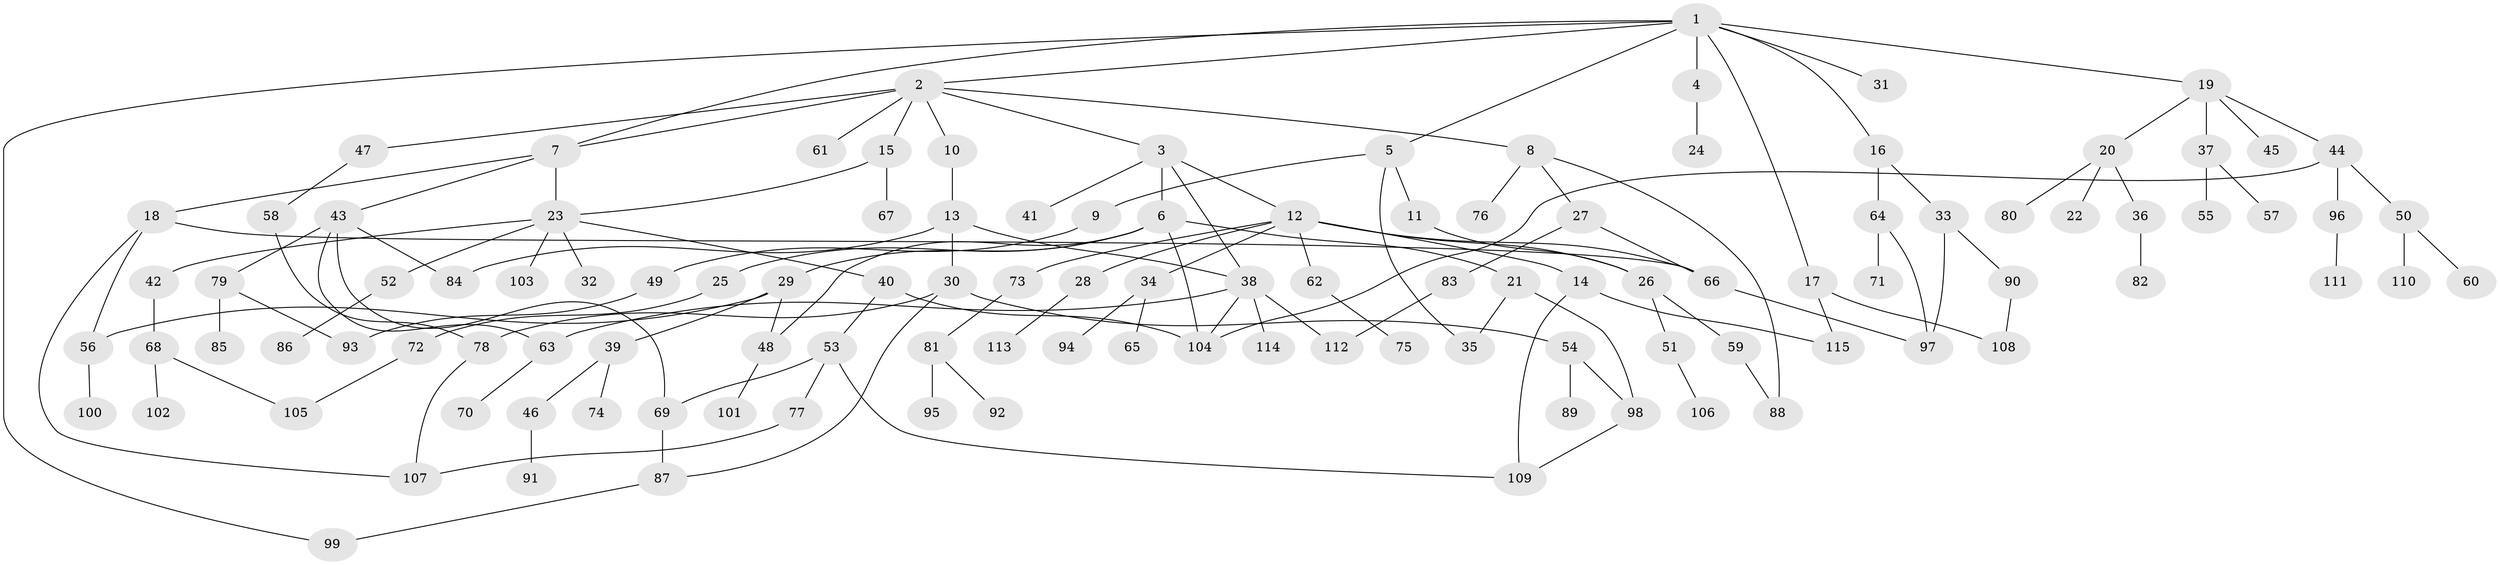 // Generated by graph-tools (version 1.1) at 2025/10/02/27/25 16:10:53]
// undirected, 115 vertices, 145 edges
graph export_dot {
graph [start="1"]
  node [color=gray90,style=filled];
  1;
  2;
  3;
  4;
  5;
  6;
  7;
  8;
  9;
  10;
  11;
  12;
  13;
  14;
  15;
  16;
  17;
  18;
  19;
  20;
  21;
  22;
  23;
  24;
  25;
  26;
  27;
  28;
  29;
  30;
  31;
  32;
  33;
  34;
  35;
  36;
  37;
  38;
  39;
  40;
  41;
  42;
  43;
  44;
  45;
  46;
  47;
  48;
  49;
  50;
  51;
  52;
  53;
  54;
  55;
  56;
  57;
  58;
  59;
  60;
  61;
  62;
  63;
  64;
  65;
  66;
  67;
  68;
  69;
  70;
  71;
  72;
  73;
  74;
  75;
  76;
  77;
  78;
  79;
  80;
  81;
  82;
  83;
  84;
  85;
  86;
  87;
  88;
  89;
  90;
  91;
  92;
  93;
  94;
  95;
  96;
  97;
  98;
  99;
  100;
  101;
  102;
  103;
  104;
  105;
  106;
  107;
  108;
  109;
  110;
  111;
  112;
  113;
  114;
  115;
  1 -- 2;
  1 -- 4;
  1 -- 5;
  1 -- 16;
  1 -- 17;
  1 -- 19;
  1 -- 31;
  1 -- 99;
  1 -- 7;
  2 -- 3;
  2 -- 7;
  2 -- 8;
  2 -- 10;
  2 -- 15;
  2 -- 47;
  2 -- 61;
  3 -- 6;
  3 -- 12;
  3 -- 41;
  3 -- 38;
  4 -- 24;
  5 -- 9;
  5 -- 11;
  5 -- 35;
  6 -- 21;
  6 -- 25;
  6 -- 29;
  6 -- 48;
  6 -- 104;
  7 -- 18;
  7 -- 43;
  7 -- 23;
  8 -- 27;
  8 -- 76;
  8 -- 88;
  9 -- 49;
  10 -- 13;
  11 -- 26;
  12 -- 14;
  12 -- 28;
  12 -- 34;
  12 -- 62;
  12 -- 66;
  12 -- 73;
  12 -- 26;
  13 -- 30;
  13 -- 38;
  13 -- 84;
  14 -- 109;
  14 -- 115;
  15 -- 23;
  15 -- 67;
  16 -- 33;
  16 -- 64;
  17 -- 115;
  17 -- 108;
  18 -- 107;
  18 -- 56;
  18 -- 66;
  19 -- 20;
  19 -- 37;
  19 -- 44;
  19 -- 45;
  20 -- 22;
  20 -- 36;
  20 -- 80;
  21 -- 98;
  21 -- 35;
  23 -- 32;
  23 -- 40;
  23 -- 42;
  23 -- 52;
  23 -- 103;
  25 -- 72;
  26 -- 51;
  26 -- 59;
  27 -- 83;
  27 -- 66;
  28 -- 113;
  29 -- 39;
  29 -- 56;
  29 -- 48;
  30 -- 54;
  30 -- 87;
  30 -- 78;
  33 -- 90;
  33 -- 97;
  34 -- 65;
  34 -- 94;
  36 -- 82;
  37 -- 55;
  37 -- 57;
  38 -- 112;
  38 -- 114;
  38 -- 63;
  38 -- 104;
  39 -- 46;
  39 -- 74;
  40 -- 53;
  40 -- 104;
  42 -- 68;
  43 -- 63;
  43 -- 69;
  43 -- 79;
  43 -- 84;
  44 -- 50;
  44 -- 96;
  44 -- 104;
  46 -- 91;
  47 -- 58;
  48 -- 101;
  49 -- 93;
  50 -- 60;
  50 -- 110;
  51 -- 106;
  52 -- 86;
  53 -- 77;
  53 -- 69;
  53 -- 109;
  54 -- 89;
  54 -- 98;
  56 -- 100;
  58 -- 78;
  59 -- 88;
  62 -- 75;
  63 -- 70;
  64 -- 71;
  64 -- 97;
  66 -- 97;
  68 -- 102;
  68 -- 105;
  69 -- 87;
  72 -- 105;
  73 -- 81;
  77 -- 107;
  78 -- 107;
  79 -- 85;
  79 -- 93;
  81 -- 92;
  81 -- 95;
  83 -- 112;
  87 -- 99;
  90 -- 108;
  96 -- 111;
  98 -- 109;
}
